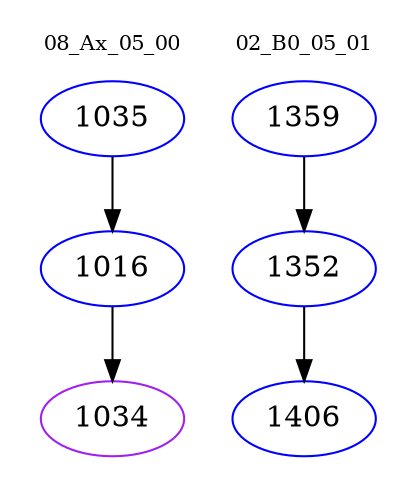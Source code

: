 digraph{
subgraph cluster_0 {
color = white
label = "08_Ax_05_00";
fontsize=10;
T0_1035 [label="1035", color="blue"]
T0_1035 -> T0_1016 [color="black"]
T0_1016 [label="1016", color="blue"]
T0_1016 -> T0_1034 [color="black"]
T0_1034 [label="1034", color="purple"]
}
subgraph cluster_1 {
color = white
label = "02_B0_05_01";
fontsize=10;
T1_1359 [label="1359", color="blue"]
T1_1359 -> T1_1352 [color="black"]
T1_1352 [label="1352", color="blue"]
T1_1352 -> T1_1406 [color="black"]
T1_1406 [label="1406", color="blue"]
}
}
